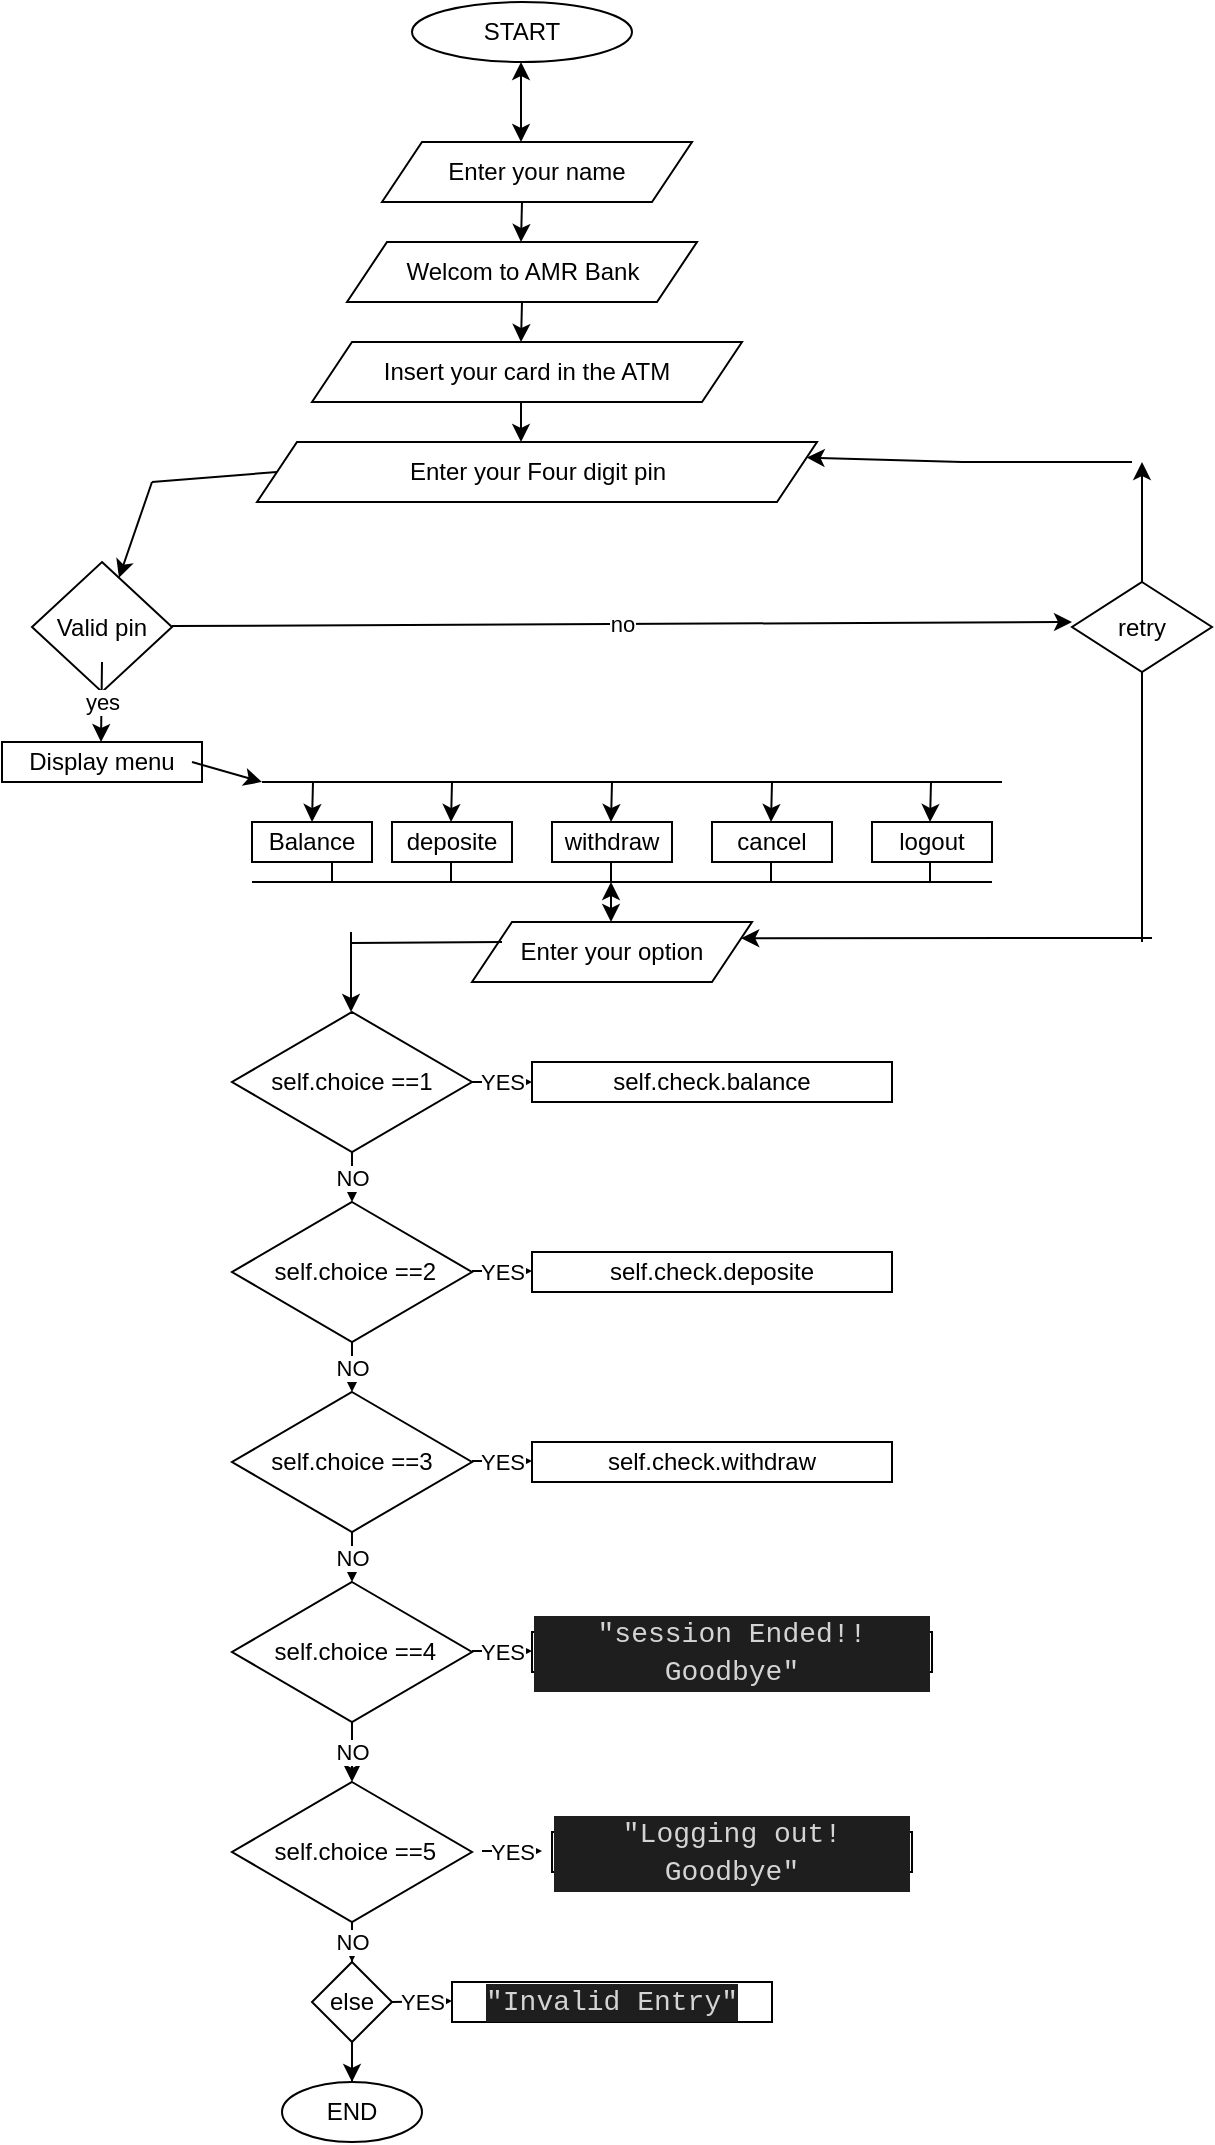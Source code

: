 <mxfile version="20.8.10" type="browser"><diagram id="vKRA5GxEX5yZhEWbFg_m" name="Page-1"><mxGraphModel dx="1050" dy="573" grid="1" gridSize="10" guides="1" tooltips="1" connect="1" arrows="1" fold="1" page="1" pageScale="1" pageWidth="850" pageHeight="1100" math="0" shadow="0"><root><mxCell id="0"/><mxCell id="1" parent="0"/><mxCell id="7OaowUjlqKh3Ps7YfAS9-6" style="edgeStyle=orthogonalEdgeStyle;rounded=0;orthogonalLoop=1;jettySize=auto;html=1;" parent="1" edge="1"><mxGeometry relative="1" as="geometry"><mxPoint x="410" y="180" as="sourcePoint"/><mxPoint x="410" y="180" as="targetPoint"/></mxGeometry></mxCell><mxCell id="J5VQVezxox-vPXpqWKGJ-5" value="" style="endArrow=classic;startArrow=classic;html=1;rounded=0;" parent="1" edge="1"><mxGeometry width="50" height="50" relative="1" as="geometry"><mxPoint x="444.5" y="80" as="sourcePoint"/><mxPoint x="444.5" y="40" as="targetPoint"/><Array as="points"><mxPoint x="444.5" y="80"/></Array></mxGeometry></mxCell><mxCell id="J5VQVezxox-vPXpqWKGJ-12" value="START" style="ellipse;whiteSpace=wrap;html=1;" parent="1" vertex="1"><mxGeometry x="390" y="10" width="110" height="30" as="geometry"/></mxCell><mxCell id="J5VQVezxox-vPXpqWKGJ-13" value="Enter your Four digit pin" style="shape=parallelogram;perimeter=parallelogramPerimeter;whiteSpace=wrap;html=1;fixedSize=1;" parent="1" vertex="1"><mxGeometry x="312.5" y="230" width="280" height="30" as="geometry"/></mxCell><mxCell id="J5VQVezxox-vPXpqWKGJ-14" value="" style="endArrow=classic;html=1;rounded=0;" parent="1" target="J5VQVezxox-vPXpqWKGJ-15" edge="1"><mxGeometry width="50" height="50" relative="1" as="geometry"><mxPoint x="260" y="250" as="sourcePoint"/><mxPoint x="235" y="260" as="targetPoint"/></mxGeometry></mxCell><mxCell id="J5VQVezxox-vPXpqWKGJ-15" value="Valid pin" style="rhombus;whiteSpace=wrap;html=1;" parent="1" vertex="1"><mxGeometry x="200" y="290" width="70" height="65" as="geometry"/></mxCell><mxCell id="J5VQVezxox-vPXpqWKGJ-16" value="yes" style="endArrow=classic;html=1;rounded=0;" parent="1" edge="1"><mxGeometry x="0.0" width="50" height="50" relative="1" as="geometry"><mxPoint x="235" y="340" as="sourcePoint"/><mxPoint x="234.5" y="380" as="targetPoint"/><mxPoint as="offset"/></mxGeometry></mxCell><mxCell id="J5VQVezxox-vPXpqWKGJ-17" value="Display menu" style="rounded=0;whiteSpace=wrap;html=1;" parent="1" vertex="1"><mxGeometry x="185" y="380" width="100" height="20" as="geometry"/></mxCell><mxCell id="J5VQVezxox-vPXpqWKGJ-18" value="" style="endArrow=classic;html=1;rounded=0;exitX=0.95;exitY=0.5;exitDx=0;exitDy=0;exitPerimeter=0;" parent="1" source="J5VQVezxox-vPXpqWKGJ-17" edge="1"><mxGeometry width="50" height="50" relative="1" as="geometry"><mxPoint x="290" y="390" as="sourcePoint"/><mxPoint x="315" y="400" as="targetPoint"/></mxGeometry></mxCell><mxCell id="J5VQVezxox-vPXpqWKGJ-21" value="" style="endArrow=none;html=1;rounded=0;" parent="1" edge="1"><mxGeometry width="50" height="50" relative="1" as="geometry"><mxPoint x="315" y="400" as="sourcePoint"/><mxPoint x="685" y="400" as="targetPoint"/><Array as="points"/></mxGeometry></mxCell><mxCell id="J5VQVezxox-vPXpqWKGJ-22" value="Balance" style="rounded=0;whiteSpace=wrap;html=1;" parent="1" vertex="1"><mxGeometry x="310" y="420" width="60" height="20" as="geometry"/></mxCell><mxCell id="J5VQVezxox-vPXpqWKGJ-23" value="deposite" style="rounded=0;whiteSpace=wrap;html=1;" parent="1" vertex="1"><mxGeometry x="380" y="420" width="60" height="20" as="geometry"/></mxCell><mxCell id="J5VQVezxox-vPXpqWKGJ-24" value="withdraw" style="rounded=0;whiteSpace=wrap;html=1;" parent="1" vertex="1"><mxGeometry x="460" y="420" width="60" height="20" as="geometry"/></mxCell><mxCell id="J5VQVezxox-vPXpqWKGJ-25" value="cancel" style="rounded=0;whiteSpace=wrap;html=1;" parent="1" vertex="1"><mxGeometry x="540" y="420" width="60" height="20" as="geometry"/></mxCell><mxCell id="J5VQVezxox-vPXpqWKGJ-26" value="logout" style="rounded=0;whiteSpace=wrap;html=1;" parent="1" vertex="1"><mxGeometry x="620" y="420" width="60" height="20" as="geometry"/></mxCell><mxCell id="J5VQVezxox-vPXpqWKGJ-27" value="" style="endArrow=classic;html=1;rounded=0;" parent="1" edge="1"><mxGeometry width="50" height="50" relative="1" as="geometry"><mxPoint x="340.5" y="400" as="sourcePoint"/><mxPoint x="340" y="420" as="targetPoint"/></mxGeometry></mxCell><mxCell id="J5VQVezxox-vPXpqWKGJ-30" value="" style="endArrow=classic;html=1;rounded=0;" parent="1" edge="1"><mxGeometry width="50" height="50" relative="1" as="geometry"><mxPoint x="410" y="400" as="sourcePoint"/><mxPoint x="409.5" y="420" as="targetPoint"/></mxGeometry></mxCell><mxCell id="J5VQVezxox-vPXpqWKGJ-31" value="" style="endArrow=classic;html=1;rounded=0;" parent="1" edge="1"><mxGeometry width="50" height="50" relative="1" as="geometry"><mxPoint x="490" y="400" as="sourcePoint"/><mxPoint x="489.5" y="420" as="targetPoint"/></mxGeometry></mxCell><mxCell id="J5VQVezxox-vPXpqWKGJ-32" value="" style="endArrow=classic;html=1;rounded=0;" parent="1" edge="1"><mxGeometry width="50" height="50" relative="1" as="geometry"><mxPoint x="570" y="400" as="sourcePoint"/><mxPoint x="569.5" y="420" as="targetPoint"/></mxGeometry></mxCell><mxCell id="J5VQVezxox-vPXpqWKGJ-33" value="" style="endArrow=classic;html=1;rounded=0;" parent="1" edge="1"><mxGeometry width="50" height="50" relative="1" as="geometry"><mxPoint x="649.5" y="400" as="sourcePoint"/><mxPoint x="649" y="420" as="targetPoint"/></mxGeometry></mxCell><mxCell id="J5VQVezxox-vPXpqWKGJ-34" value="" style="endArrow=none;html=1;rounded=0;" parent="1" edge="1"><mxGeometry width="50" height="50" relative="1" as="geometry"><mxPoint x="310" y="450" as="sourcePoint"/><mxPoint x="680" y="450" as="targetPoint"/><Array as="points"/></mxGeometry></mxCell><mxCell id="J5VQVezxox-vPXpqWKGJ-35" value="" style="endArrow=none;html=1;rounded=0;" parent="1" edge="1"><mxGeometry width="50" height="50" relative="1" as="geometry"><mxPoint x="350" y="450" as="sourcePoint"/><mxPoint x="350" y="440" as="targetPoint"/></mxGeometry></mxCell><mxCell id="J5VQVezxox-vPXpqWKGJ-36" value="" style="endArrow=none;html=1;rounded=0;" parent="1" edge="1"><mxGeometry width="50" height="50" relative="1" as="geometry"><mxPoint x="409.5" y="450" as="sourcePoint"/><mxPoint x="409.5" y="440" as="targetPoint"/></mxGeometry></mxCell><mxCell id="J5VQVezxox-vPXpqWKGJ-37" value="" style="endArrow=none;html=1;rounded=0;" parent="1" edge="1"><mxGeometry width="50" height="50" relative="1" as="geometry"><mxPoint x="489.5" y="450" as="sourcePoint"/><mxPoint x="489.5" y="440" as="targetPoint"/></mxGeometry></mxCell><mxCell id="J5VQVezxox-vPXpqWKGJ-38" value="" style="endArrow=none;html=1;rounded=0;" parent="1" edge="1"><mxGeometry width="50" height="50" relative="1" as="geometry"><mxPoint x="569.5" y="450" as="sourcePoint"/><mxPoint x="569.5" y="440" as="targetPoint"/></mxGeometry></mxCell><mxCell id="J5VQVezxox-vPXpqWKGJ-39" value="" style="endArrow=none;html=1;rounded=0;" parent="1" edge="1"><mxGeometry width="50" height="50" relative="1" as="geometry"><mxPoint x="649" y="450" as="sourcePoint"/><mxPoint x="649" y="440" as="targetPoint"/></mxGeometry></mxCell><mxCell id="J5VQVezxox-vPXpqWKGJ-40" value="Enter your option" style="shape=parallelogram;perimeter=parallelogramPerimeter;whiteSpace=wrap;html=1;fixedSize=1;" parent="1" vertex="1"><mxGeometry x="420" y="470" width="140" height="30" as="geometry"/></mxCell><mxCell id="J5VQVezxox-vPXpqWKGJ-42" value="" style="endArrow=classic;startArrow=classic;html=1;rounded=0;" parent="1" edge="1"><mxGeometry width="50" height="50" relative="1" as="geometry"><mxPoint x="489.5" y="470" as="sourcePoint"/><mxPoint x="489.5" y="450" as="targetPoint"/></mxGeometry></mxCell><mxCell id="J5VQVezxox-vPXpqWKGJ-44" value="" style="endArrow=none;html=1;rounded=0;" parent="1" edge="1"><mxGeometry width="50" height="50" relative="1" as="geometry"><mxPoint x="360" y="480.5" as="sourcePoint"/><mxPoint x="435" y="480" as="targetPoint"/></mxGeometry></mxCell><mxCell id="J5VQVezxox-vPXpqWKGJ-45" value="" style="endArrow=classic;html=1;rounded=0;" parent="1" edge="1"><mxGeometry width="50" height="50" relative="1" as="geometry"><mxPoint x="359.5" y="475" as="sourcePoint"/><mxPoint x="359.5" y="515" as="targetPoint"/></mxGeometry></mxCell><mxCell id="J5VQVezxox-vPXpqWKGJ-113" value="NO" style="edgeStyle=orthogonalEdgeStyle;rounded=0;orthogonalLoop=1;jettySize=auto;html=1;" parent="1" source="J5VQVezxox-vPXpqWKGJ-46" target="J5VQVezxox-vPXpqWKGJ-49" edge="1"><mxGeometry relative="1" as="geometry"/></mxCell><mxCell id="J5VQVezxox-vPXpqWKGJ-46" value="self.choice ==1" style="rhombus;whiteSpace=wrap;html=1;" parent="1" vertex="1"><mxGeometry x="300" y="515" width="120" height="70" as="geometry"/></mxCell><mxCell id="J5VQVezxox-vPXpqWKGJ-48" value="self.check.balance" style="rounded=0;whiteSpace=wrap;html=1;" parent="1" vertex="1"><mxGeometry x="450" y="540" width="180" height="20" as="geometry"/></mxCell><mxCell id="J5VQVezxox-vPXpqWKGJ-114" value="NO" style="edgeStyle=orthogonalEdgeStyle;rounded=0;orthogonalLoop=1;jettySize=auto;html=1;" parent="1" source="J5VQVezxox-vPXpqWKGJ-49" target="J5VQVezxox-vPXpqWKGJ-56" edge="1"><mxGeometry relative="1" as="geometry"/></mxCell><mxCell id="J5VQVezxox-vPXpqWKGJ-49" value="&amp;nbsp;self.choice ==2" style="rhombus;whiteSpace=wrap;html=1;" parent="1" vertex="1"><mxGeometry x="300" y="610" width="120" height="70" as="geometry"/></mxCell><mxCell id="J5VQVezxox-vPXpqWKGJ-55" value="self.check.deposite" style="rounded=0;whiteSpace=wrap;html=1;" parent="1" vertex="1"><mxGeometry x="450" y="635" width="180" height="20" as="geometry"/></mxCell><mxCell id="J5VQVezxox-vPXpqWKGJ-115" value="NO" style="edgeStyle=orthogonalEdgeStyle;rounded=0;orthogonalLoop=1;jettySize=auto;html=1;" parent="1" source="J5VQVezxox-vPXpqWKGJ-56" target="J5VQVezxox-vPXpqWKGJ-66" edge="1"><mxGeometry relative="1" as="geometry"/></mxCell><mxCell id="J5VQVezxox-vPXpqWKGJ-56" value="self.choice ==3" style="rhombus;whiteSpace=wrap;html=1;" parent="1" vertex="1"><mxGeometry x="300" y="705" width="120" height="70" as="geometry"/></mxCell><mxCell id="J5VQVezxox-vPXpqWKGJ-61" value="self.check.withdraw" style="rounded=0;whiteSpace=wrap;html=1;" parent="1" vertex="1"><mxGeometry x="450" y="730" width="180" height="20" as="geometry"/></mxCell><mxCell id="J5VQVezxox-vPXpqWKGJ-116" value="NO" style="edgeStyle=orthogonalEdgeStyle;rounded=0;orthogonalLoop=1;jettySize=auto;html=1;" parent="1" source="J5VQVezxox-vPXpqWKGJ-66" target="J5VQVezxox-vPXpqWKGJ-69" edge="1"><mxGeometry relative="1" as="geometry"/></mxCell><mxCell id="J5VQVezxox-vPXpqWKGJ-66" value="&amp;nbsp;self.choice ==4" style="rhombus;whiteSpace=wrap;html=1;" parent="1" vertex="1"><mxGeometry x="300" y="800" width="120" height="70" as="geometry"/></mxCell><mxCell id="J5VQVezxox-vPXpqWKGJ-67" value="&lt;div style=&quot;color: rgb(212, 212, 212); background-color: rgb(30, 30, 30); font-family: Consolas, &amp;quot;Courier New&amp;quot;, monospace; font-size: 14px; line-height: 19px;&quot;&gt;&quot;session Ended!! Goodbye&quot;&lt;/div&gt;" style="rounded=0;whiteSpace=wrap;html=1;" parent="1" vertex="1"><mxGeometry x="450" y="825" width="200" height="20" as="geometry"/></mxCell><mxCell id="J5VQVezxox-vPXpqWKGJ-117" value="NO" style="edgeStyle=orthogonalEdgeStyle;rounded=0;orthogonalLoop=1;jettySize=auto;html=1;" parent="1" source="J5VQVezxox-vPXpqWKGJ-69" target="J5VQVezxox-vPXpqWKGJ-76" edge="1"><mxGeometry relative="1" as="geometry"/></mxCell><mxCell id="J5VQVezxox-vPXpqWKGJ-69" value="&amp;nbsp;self.choice ==5" style="rhombus;whiteSpace=wrap;html=1;" parent="1" vertex="1"><mxGeometry x="300" y="900" width="120" height="70" as="geometry"/></mxCell><mxCell id="J5VQVezxox-vPXpqWKGJ-72" value="&lt;div style=&quot;color: rgb(212, 212, 212); background-color: rgb(30, 30, 30); font-family: Consolas, &amp;quot;Courier New&amp;quot;, monospace; font-size: 14px; line-height: 19px;&quot;&gt;&lt;div style=&quot;line-height: 19px;&quot;&gt;&quot;Logging out! Goodbye&quot;&lt;/div&gt;&lt;/div&gt;" style="rounded=0;whiteSpace=wrap;html=1;" parent="1" vertex="1"><mxGeometry x="460" y="925" width="180" height="20" as="geometry"/></mxCell><mxCell id="J5VQVezxox-vPXpqWKGJ-119" value="" style="edgeStyle=orthogonalEdgeStyle;rounded=0;orthogonalLoop=1;jettySize=auto;html=1;" parent="1" source="J5VQVezxox-vPXpqWKGJ-76" target="J5VQVezxox-vPXpqWKGJ-118" edge="1"><mxGeometry relative="1" as="geometry"/></mxCell><mxCell id="J5VQVezxox-vPXpqWKGJ-76" value="else" style="rhombus;whiteSpace=wrap;html=1;" parent="1" vertex="1"><mxGeometry x="340" y="990" width="40" height="40" as="geometry"/></mxCell><mxCell id="J5VQVezxox-vPXpqWKGJ-78" value="&lt;div style=&quot;color: rgb(212, 212, 212); background-color: rgb(30, 30, 30); font-family: Consolas, &amp;quot;Courier New&amp;quot;, monospace; font-size: 14px; line-height: 19px;&quot;&gt;&lt;div style=&quot;line-height: 19px;&quot;&gt;&lt;div style=&quot;line-height: 19px;&quot;&gt;&quot;Invalid Entry&quot;&lt;/div&gt;&lt;/div&gt;&lt;/div&gt;" style="rounded=0;whiteSpace=wrap;html=1;" parent="1" vertex="1"><mxGeometry x="410" y="1000" width="160" height="20" as="geometry"/></mxCell><mxCell id="J5VQVezxox-vPXpqWKGJ-96" value="" style="endArrow=none;html=1;rounded=0;entryX=0;entryY=0.5;entryDx=0;entryDy=0;" parent="1" target="J5VQVezxox-vPXpqWKGJ-13" edge="1"><mxGeometry width="50" height="50" relative="1" as="geometry"><mxPoint x="260" y="250" as="sourcePoint"/><mxPoint x="270" y="200" as="targetPoint"/><Array as="points"/></mxGeometry></mxCell><mxCell id="J5VQVezxox-vPXpqWKGJ-97" value="no" style="endArrow=classic;html=1;rounded=0;" parent="1" edge="1"><mxGeometry width="50" height="50" relative="1" as="geometry"><mxPoint x="270" y="322" as="sourcePoint"/><mxPoint x="720" y="320" as="targetPoint"/></mxGeometry></mxCell><mxCell id="J5VQVezxox-vPXpqWKGJ-98" value="retry" style="rhombus;whiteSpace=wrap;html=1;" parent="1" vertex="1"><mxGeometry x="720" y="300" width="70" height="45" as="geometry"/></mxCell><mxCell id="J5VQVezxox-vPXpqWKGJ-100" value="" style="endArrow=none;html=1;rounded=0;entryX=0.5;entryY=1;entryDx=0;entryDy=0;" parent="1" target="J5VQVezxox-vPXpqWKGJ-98" edge="1"><mxGeometry width="50" height="50" relative="1" as="geometry"><mxPoint x="755" y="480" as="sourcePoint"/><mxPoint x="790" y="430" as="targetPoint"/></mxGeometry></mxCell><mxCell id="J5VQVezxox-vPXpqWKGJ-101" value="" style="endArrow=classic;html=1;rounded=0;entryX=1;entryY=0.25;entryDx=0;entryDy=0;" parent="1" target="J5VQVezxox-vPXpqWKGJ-40" edge="1"><mxGeometry width="50" height="50" relative="1" as="geometry"><mxPoint x="760" y="478" as="sourcePoint"/><mxPoint x="580" y="490" as="targetPoint"/></mxGeometry></mxCell><mxCell id="J5VQVezxox-vPXpqWKGJ-102" value="" style="endArrow=classic;html=1;rounded=0;" parent="1" edge="1"><mxGeometry width="50" height="50" relative="1" as="geometry"><mxPoint x="445" y="110" as="sourcePoint"/><mxPoint x="444.5" y="130" as="targetPoint"/></mxGeometry></mxCell><mxCell id="J5VQVezxox-vPXpqWKGJ-103" value="" style="endArrow=classic;html=1;rounded=0;" parent="1" edge="1"><mxGeometry width="50" height="50" relative="1" as="geometry"><mxPoint x="445" y="160" as="sourcePoint"/><mxPoint x="444.5" y="180" as="targetPoint"/></mxGeometry></mxCell><mxCell id="J5VQVezxox-vPXpqWKGJ-104" value="" style="endArrow=classic;html=1;rounded=0;" parent="1" edge="1"><mxGeometry width="50" height="50" relative="1" as="geometry"><mxPoint x="444.5" y="210" as="sourcePoint"/><mxPoint x="444.5" y="230" as="targetPoint"/></mxGeometry></mxCell><mxCell id="J5VQVezxox-vPXpqWKGJ-107" value="YES" style="endArrow=classic;html=1;rounded=0;" parent="1" edge="1"><mxGeometry width="50" height="50" relative="1" as="geometry"><mxPoint x="420" y="550" as="sourcePoint"/><mxPoint x="450" y="550" as="targetPoint"/></mxGeometry></mxCell><mxCell id="J5VQVezxox-vPXpqWKGJ-108" value="YES" style="endArrow=classic;html=1;rounded=0;" parent="1" edge="1"><mxGeometry width="50" height="50" relative="1" as="geometry"><mxPoint x="420" y="644.5" as="sourcePoint"/><mxPoint x="450" y="644.5" as="targetPoint"/></mxGeometry></mxCell><mxCell id="J5VQVezxox-vPXpqWKGJ-109" value="YES" style="endArrow=classic;html=1;rounded=0;" parent="1" edge="1"><mxGeometry width="50" height="50" relative="1" as="geometry"><mxPoint x="420" y="739.5" as="sourcePoint"/><mxPoint x="450" y="739.5" as="targetPoint"/></mxGeometry></mxCell><mxCell id="J5VQVezxox-vPXpqWKGJ-110" value="YES" style="endArrow=classic;html=1;rounded=0;" parent="1" edge="1"><mxGeometry width="50" height="50" relative="1" as="geometry"><mxPoint x="420" y="834.5" as="sourcePoint"/><mxPoint x="450" y="834.5" as="targetPoint"/></mxGeometry></mxCell><mxCell id="J5VQVezxox-vPXpqWKGJ-111" value="YES" style="endArrow=classic;html=1;rounded=0;" parent="1" edge="1"><mxGeometry width="50" height="50" relative="1" as="geometry"><mxPoint x="425" y="934.5" as="sourcePoint"/><mxPoint x="455" y="934.5" as="targetPoint"/></mxGeometry></mxCell><mxCell id="J5VQVezxox-vPXpqWKGJ-112" value="YES" style="endArrow=classic;html=1;rounded=0;" parent="1" edge="1"><mxGeometry width="50" height="50" relative="1" as="geometry"><mxPoint x="380" y="1010" as="sourcePoint"/><mxPoint x="410" y="1009.5" as="targetPoint"/></mxGeometry></mxCell><mxCell id="J5VQVezxox-vPXpqWKGJ-118" value="END" style="ellipse;whiteSpace=wrap;html=1;" parent="1" vertex="1"><mxGeometry x="325" y="1050" width="70" height="30" as="geometry"/></mxCell><mxCell id="J5VQVezxox-vPXpqWKGJ-120" value="" style="endArrow=classic;html=1;rounded=0;exitX=0.5;exitY=0;exitDx=0;exitDy=0;" parent="1" source="J5VQVezxox-vPXpqWKGJ-98" edge="1"><mxGeometry width="50" height="50" relative="1" as="geometry"><mxPoint x="720" y="290" as="sourcePoint"/><mxPoint x="755" y="240" as="targetPoint"/></mxGeometry></mxCell><mxCell id="J5VQVezxox-vPXpqWKGJ-121" value="" style="endArrow=classic;html=1;rounded=0;entryX=1;entryY=0.25;entryDx=0;entryDy=0;" parent="1" target="J5VQVezxox-vPXpqWKGJ-13" edge="1"><mxGeometry width="50" height="50" relative="1" as="geometry"><mxPoint x="750" y="240" as="sourcePoint"/><mxPoint x="675" y="210" as="targetPoint"/><Array as="points"><mxPoint x="665" y="240"/></Array></mxGeometry></mxCell><mxCell id="J5VQVezxox-vPXpqWKGJ-122" value="Enter your name" style="shape=parallelogram;perimeter=parallelogramPerimeter;whiteSpace=wrap;html=1;fixedSize=1;" parent="1" vertex="1"><mxGeometry x="375" y="80" width="155" height="30" as="geometry"/></mxCell><mxCell id="J5VQVezxox-vPXpqWKGJ-123" value="Welcom to AMR Bank" style="shape=parallelogram;perimeter=parallelogramPerimeter;whiteSpace=wrap;html=1;fixedSize=1;" parent="1" vertex="1"><mxGeometry x="357.5" y="130" width="175" height="30" as="geometry"/></mxCell><mxCell id="J5VQVezxox-vPXpqWKGJ-125" value="Insert your card in the ATM" style="shape=parallelogram;perimeter=parallelogramPerimeter;whiteSpace=wrap;html=1;fixedSize=1;" parent="1" vertex="1"><mxGeometry x="340" y="180" width="215" height="30" as="geometry"/></mxCell></root></mxGraphModel></diagram></mxfile>